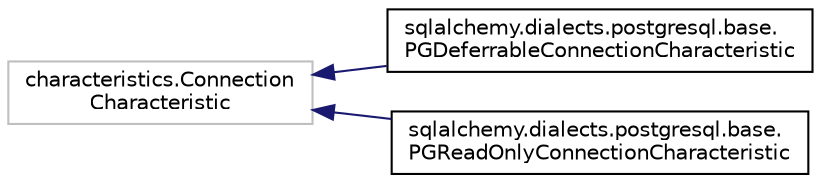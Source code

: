 digraph "Graphical Class Hierarchy"
{
 // LATEX_PDF_SIZE
  edge [fontname="Helvetica",fontsize="10",labelfontname="Helvetica",labelfontsize="10"];
  node [fontname="Helvetica",fontsize="10",shape=record];
  rankdir="LR";
  Node3051 [label="characteristics.Connection\lCharacteristic",height=0.2,width=0.4,color="grey75", fillcolor="white", style="filled",tooltip=" "];
  Node3051 -> Node0 [dir="back",color="midnightblue",fontsize="10",style="solid",fontname="Helvetica"];
  Node0 [label="sqlalchemy.dialects.postgresql.base.\lPGDeferrableConnectionCharacteristic",height=0.2,width=0.4,color="black", fillcolor="white", style="filled",URL="$classsqlalchemy_1_1dialects_1_1postgresql_1_1base_1_1PGDeferrableConnectionCharacteristic.html",tooltip=" "];
  Node3051 -> Node3053 [dir="back",color="midnightblue",fontsize="10",style="solid",fontname="Helvetica"];
  Node3053 [label="sqlalchemy.dialects.postgresql.base.\lPGReadOnlyConnectionCharacteristic",height=0.2,width=0.4,color="black", fillcolor="white", style="filled",URL="$classsqlalchemy_1_1dialects_1_1postgresql_1_1base_1_1PGReadOnlyConnectionCharacteristic.html",tooltip=" "];
}
